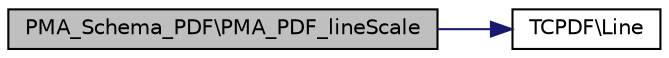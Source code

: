 digraph G
{
  edge [fontname="Helvetica",fontsize="10",labelfontname="Helvetica",labelfontsize="10"];
  node [fontname="Helvetica",fontsize="10",shape=record];
  rankdir="LR";
  Node1 [label="PMA_Schema_PDF\\PMA_PDF_lineScale",height=0.2,width=0.4,color="black", fillcolor="grey75", style="filled" fontcolor="black"];
  Node1 -> Node2 [color="midnightblue",fontsize="10",style="solid",fontname="Helvetica"];
  Node2 [label="TCPDF\\Line",height=0.2,width=0.4,color="black", fillcolor="white", style="filled",URL="$classTCPDF.html#a89c0fac95da962719ba92b057df9c201",tooltip="Draws a line between two points."];
}
